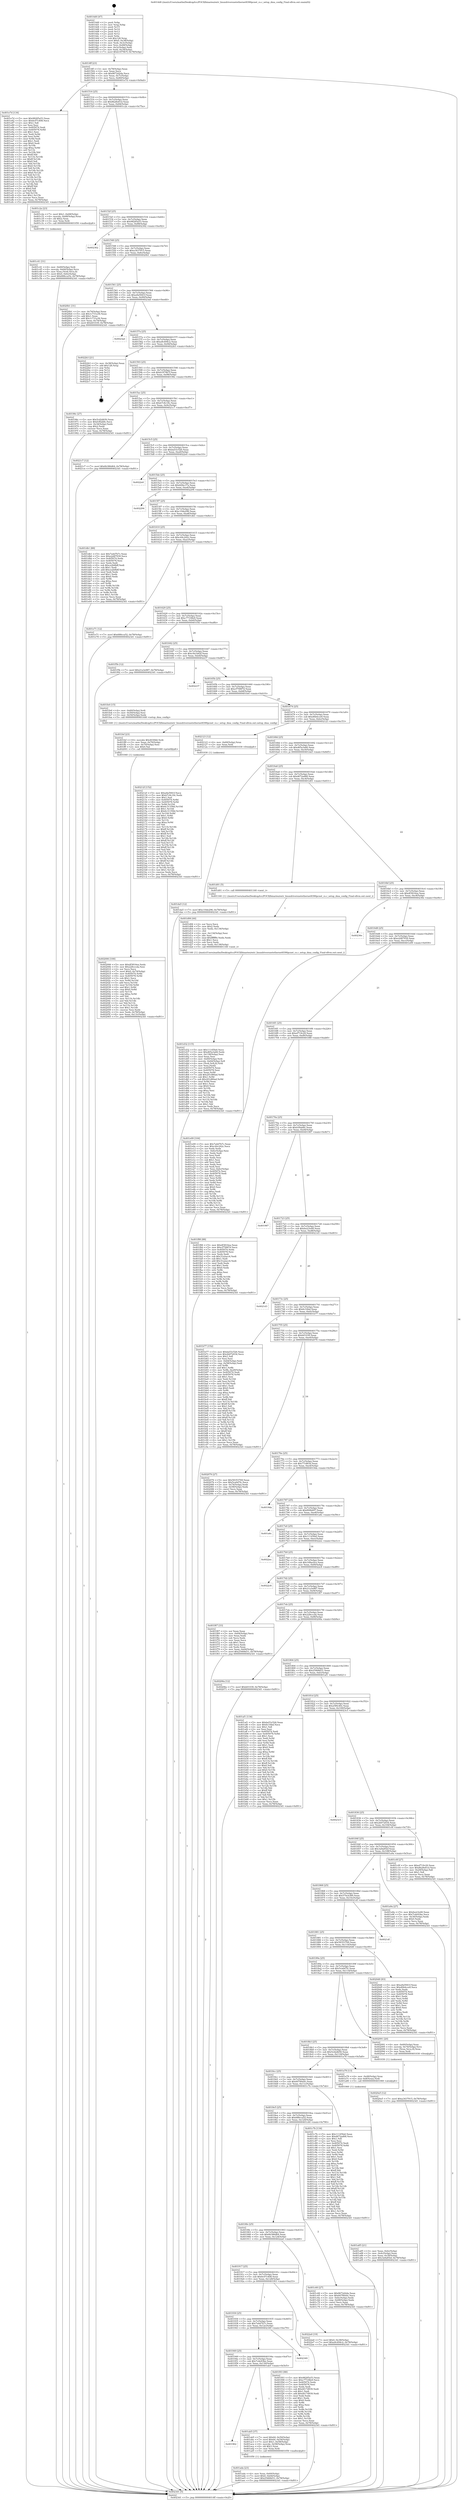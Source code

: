digraph "0x4014d0" {
  label = "0x4014d0 (/mnt/c/Users/mathe/Desktop/tcc/POCII/binaries/extr_linuxdriversnetethernet8390pcnet_cs.c_setup_dma_config_Final-ollvm.out::main(0))"
  labelloc = "t"
  node[shape=record]

  Entry [label="",width=0.3,height=0.3,shape=circle,fillcolor=black,style=filled]
  "0x4014ff" [label="{
     0x4014ff [23]\l
     | [instrs]\l
     &nbsp;&nbsp;0x4014ff \<+3\>: mov -0x78(%rbp),%eax\l
     &nbsp;&nbsp;0x401502 \<+2\>: mov %eax,%ecx\l
     &nbsp;&nbsp;0x401504 \<+6\>: sub $0x8672d2da,%ecx\l
     &nbsp;&nbsp;0x40150a \<+3\>: mov %eax,-0x7c(%rbp)\l
     &nbsp;&nbsp;0x40150d \<+3\>: mov %ecx,-0x80(%rbp)\l
     &nbsp;&nbsp;0x401510 \<+6\>: je 0000000000401e7d \<main+0x9ad\>\l
  }"]
  "0x401e7d" [label="{
     0x401e7d [134]\l
     | [instrs]\l
     &nbsp;&nbsp;0x401e7d \<+5\>: mov $0x98285a53,%eax\l
     &nbsp;&nbsp;0x401e82 \<+5\>: mov $0x6c07c408,%ecx\l
     &nbsp;&nbsp;0x401e87 \<+2\>: mov $0x1,%dl\l
     &nbsp;&nbsp;0x401e89 \<+2\>: xor %esi,%esi\l
     &nbsp;&nbsp;0x401e8b \<+7\>: mov 0x405074,%edi\l
     &nbsp;&nbsp;0x401e92 \<+8\>: mov 0x405078,%r8d\l
     &nbsp;&nbsp;0x401e9a \<+3\>: sub $0x1,%esi\l
     &nbsp;&nbsp;0x401e9d \<+3\>: mov %edi,%r9d\l
     &nbsp;&nbsp;0x401ea0 \<+3\>: add %esi,%r9d\l
     &nbsp;&nbsp;0x401ea3 \<+4\>: imul %r9d,%edi\l
     &nbsp;&nbsp;0x401ea7 \<+3\>: and $0x1,%edi\l
     &nbsp;&nbsp;0x401eaa \<+3\>: cmp $0x0,%edi\l
     &nbsp;&nbsp;0x401ead \<+4\>: sete %r10b\l
     &nbsp;&nbsp;0x401eb1 \<+4\>: cmp $0xa,%r8d\l
     &nbsp;&nbsp;0x401eb5 \<+4\>: setl %r11b\l
     &nbsp;&nbsp;0x401eb9 \<+3\>: mov %r10b,%bl\l
     &nbsp;&nbsp;0x401ebc \<+3\>: xor $0xff,%bl\l
     &nbsp;&nbsp;0x401ebf \<+3\>: mov %r11b,%r14b\l
     &nbsp;&nbsp;0x401ec2 \<+4\>: xor $0xff,%r14b\l
     &nbsp;&nbsp;0x401ec6 \<+3\>: xor $0x0,%dl\l
     &nbsp;&nbsp;0x401ec9 \<+3\>: mov %bl,%r15b\l
     &nbsp;&nbsp;0x401ecc \<+4\>: and $0x0,%r15b\l
     &nbsp;&nbsp;0x401ed0 \<+3\>: and %dl,%r10b\l
     &nbsp;&nbsp;0x401ed3 \<+3\>: mov %r14b,%r12b\l
     &nbsp;&nbsp;0x401ed6 \<+4\>: and $0x0,%r12b\l
     &nbsp;&nbsp;0x401eda \<+3\>: and %dl,%r11b\l
     &nbsp;&nbsp;0x401edd \<+3\>: or %r10b,%r15b\l
     &nbsp;&nbsp;0x401ee0 \<+3\>: or %r11b,%r12b\l
     &nbsp;&nbsp;0x401ee3 \<+3\>: xor %r12b,%r15b\l
     &nbsp;&nbsp;0x401ee6 \<+3\>: or %r14b,%bl\l
     &nbsp;&nbsp;0x401ee9 \<+3\>: xor $0xff,%bl\l
     &nbsp;&nbsp;0x401eec \<+3\>: or $0x0,%dl\l
     &nbsp;&nbsp;0x401eef \<+2\>: and %dl,%bl\l
     &nbsp;&nbsp;0x401ef1 \<+3\>: or %bl,%r15b\l
     &nbsp;&nbsp;0x401ef4 \<+4\>: test $0x1,%r15b\l
     &nbsp;&nbsp;0x401ef8 \<+3\>: cmovne %ecx,%eax\l
     &nbsp;&nbsp;0x401efb \<+3\>: mov %eax,-0x78(%rbp)\l
     &nbsp;&nbsp;0x401efe \<+5\>: jmp 00000000004023d1 \<main+0xf01\>\l
  }"]
  "0x401516" [label="{
     0x401516 [25]\l
     | [instrs]\l
     &nbsp;&nbsp;0x401516 \<+5\>: jmp 000000000040151b \<main+0x4b\>\l
     &nbsp;&nbsp;0x40151b \<+3\>: mov -0x7c(%rbp),%eax\l
     &nbsp;&nbsp;0x40151e \<+5\>: sub $0x8b28e61d,%eax\l
     &nbsp;&nbsp;0x401523 \<+6\>: mov %eax,-0x84(%rbp)\l
     &nbsp;&nbsp;0x401529 \<+6\>: je 0000000000401c2a \<main+0x75a\>\l
  }"]
  Exit [label="",width=0.3,height=0.3,shape=circle,fillcolor=black,style=filled,peripheries=2]
  "0x401c2a" [label="{
     0x401c2a [23]\l
     | [instrs]\l
     &nbsp;&nbsp;0x401c2a \<+7\>: movl $0x1,-0x68(%rbp)\l
     &nbsp;&nbsp;0x401c31 \<+4\>: movslq -0x68(%rbp),%rax\l
     &nbsp;&nbsp;0x401c35 \<+4\>: shl $0x2,%rax\l
     &nbsp;&nbsp;0x401c39 \<+3\>: mov %rax,%rdi\l
     &nbsp;&nbsp;0x401c3c \<+5\>: call 0000000000401050 \<malloc@plt\>\l
     | [calls]\l
     &nbsp;&nbsp;0x401050 \{1\} (unknown)\l
  }"]
  "0x40152f" [label="{
     0x40152f [25]\l
     | [instrs]\l
     &nbsp;&nbsp;0x40152f \<+5\>: jmp 0000000000401534 \<main+0x64\>\l
     &nbsp;&nbsp;0x401534 \<+3\>: mov -0x7c(%rbp),%eax\l
     &nbsp;&nbsp;0x401537 \<+5\>: sub $0x98285a53,%eax\l
     &nbsp;&nbsp;0x40153c \<+6\>: mov %eax,-0x88(%rbp)\l
     &nbsp;&nbsp;0x401542 \<+6\>: je 0000000000402362 \<main+0xe92\>\l
  }"]
  "0x40212f" [label="{
     0x40212f [152]\l
     | [instrs]\l
     &nbsp;&nbsp;0x40212f \<+5\>: mov $0xa9a5941f,%ecx\l
     &nbsp;&nbsp;0x402134 \<+5\>: mov $0xb7c8c18c,%edx\l
     &nbsp;&nbsp;0x402139 \<+3\>: mov $0x1,%sil\l
     &nbsp;&nbsp;0x40213c \<+8\>: mov 0x405074,%r8d\l
     &nbsp;&nbsp;0x402144 \<+8\>: mov 0x405078,%r9d\l
     &nbsp;&nbsp;0x40214c \<+3\>: mov %r8d,%r10d\l
     &nbsp;&nbsp;0x40214f \<+7\>: add $0x6c31358d,%r10d\l
     &nbsp;&nbsp;0x402156 \<+4\>: sub $0x1,%r10d\l
     &nbsp;&nbsp;0x40215a \<+7\>: sub $0x6c31358d,%r10d\l
     &nbsp;&nbsp;0x402161 \<+4\>: imul %r10d,%r8d\l
     &nbsp;&nbsp;0x402165 \<+4\>: and $0x1,%r8d\l
     &nbsp;&nbsp;0x402169 \<+4\>: cmp $0x0,%r8d\l
     &nbsp;&nbsp;0x40216d \<+4\>: sete %r11b\l
     &nbsp;&nbsp;0x402171 \<+4\>: cmp $0xa,%r9d\l
     &nbsp;&nbsp;0x402175 \<+3\>: setl %bl\l
     &nbsp;&nbsp;0x402178 \<+3\>: mov %r11b,%r14b\l
     &nbsp;&nbsp;0x40217b \<+4\>: xor $0xff,%r14b\l
     &nbsp;&nbsp;0x40217f \<+3\>: mov %bl,%r15b\l
     &nbsp;&nbsp;0x402182 \<+4\>: xor $0xff,%r15b\l
     &nbsp;&nbsp;0x402186 \<+4\>: xor $0x1,%sil\l
     &nbsp;&nbsp;0x40218a \<+3\>: mov %r14b,%r12b\l
     &nbsp;&nbsp;0x40218d \<+4\>: and $0xff,%r12b\l
     &nbsp;&nbsp;0x402191 \<+3\>: and %sil,%r11b\l
     &nbsp;&nbsp;0x402194 \<+3\>: mov %r15b,%r13b\l
     &nbsp;&nbsp;0x402197 \<+4\>: and $0xff,%r13b\l
     &nbsp;&nbsp;0x40219b \<+3\>: and %sil,%bl\l
     &nbsp;&nbsp;0x40219e \<+3\>: or %r11b,%r12b\l
     &nbsp;&nbsp;0x4021a1 \<+3\>: or %bl,%r13b\l
     &nbsp;&nbsp;0x4021a4 \<+3\>: xor %r13b,%r12b\l
     &nbsp;&nbsp;0x4021a7 \<+3\>: or %r15b,%r14b\l
     &nbsp;&nbsp;0x4021aa \<+4\>: xor $0xff,%r14b\l
     &nbsp;&nbsp;0x4021ae \<+4\>: or $0x1,%sil\l
     &nbsp;&nbsp;0x4021b2 \<+3\>: and %sil,%r14b\l
     &nbsp;&nbsp;0x4021b5 \<+3\>: or %r14b,%r12b\l
     &nbsp;&nbsp;0x4021b8 \<+4\>: test $0x1,%r12b\l
     &nbsp;&nbsp;0x4021bc \<+3\>: cmovne %edx,%ecx\l
     &nbsp;&nbsp;0x4021bf \<+3\>: mov %ecx,-0x78(%rbp)\l
     &nbsp;&nbsp;0x4021c2 \<+5\>: jmp 00000000004023d1 \<main+0xf01\>\l
  }"]
  "0x402362" [label="{
     0x402362\l
  }", style=dashed]
  "0x401548" [label="{
     0x401548 [25]\l
     | [instrs]\l
     &nbsp;&nbsp;0x401548 \<+5\>: jmp 000000000040154d \<main+0x7d\>\l
     &nbsp;&nbsp;0x40154d \<+3\>: mov -0x7c(%rbp),%eax\l
     &nbsp;&nbsp;0x401550 \<+5\>: sub $0xa3437915,%eax\l
     &nbsp;&nbsp;0x401555 \<+6\>: mov %eax,-0x8c(%rbp)\l
     &nbsp;&nbsp;0x40155b \<+6\>: je 00000000004020b1 \<main+0xbe1\>\l
  }"]
  "0x4020a5" [label="{
     0x4020a5 [12]\l
     | [instrs]\l
     &nbsp;&nbsp;0x4020a5 \<+7\>: movl $0xa3437915,-0x78(%rbp)\l
     &nbsp;&nbsp;0x4020ac \<+5\>: jmp 00000000004023d1 \<main+0xf01\>\l
  }"]
  "0x4020b1" [label="{
     0x4020b1 [31]\l
     | [instrs]\l
     &nbsp;&nbsp;0x4020b1 \<+3\>: mov -0x74(%rbp),%eax\l
     &nbsp;&nbsp;0x4020b4 \<+5\>: sub $0x1c731a36,%eax\l
     &nbsp;&nbsp;0x4020b9 \<+3\>: add $0x1,%eax\l
     &nbsp;&nbsp;0x4020bc \<+5\>: add $0x1c731a36,%eax\l
     &nbsp;&nbsp;0x4020c1 \<+3\>: mov %eax,-0x74(%rbp)\l
     &nbsp;&nbsp;0x4020c4 \<+7\>: movl $0xb01039,-0x78(%rbp)\l
     &nbsp;&nbsp;0x4020cb \<+5\>: jmp 00000000004023d1 \<main+0xf01\>\l
  }"]
  "0x401561" [label="{
     0x401561 [25]\l
     | [instrs]\l
     &nbsp;&nbsp;0x401561 \<+5\>: jmp 0000000000401566 \<main+0x96\>\l
     &nbsp;&nbsp;0x401566 \<+3\>: mov -0x7c(%rbp),%eax\l
     &nbsp;&nbsp;0x401569 \<+5\>: sub $0xa9a5941f,%eax\l
     &nbsp;&nbsp;0x40156e \<+6\>: mov %eax,-0x90(%rbp)\l
     &nbsp;&nbsp;0x401574 \<+6\>: je 00000000004023ad \<main+0xedd\>\l
  }"]
  "0x402006" [label="{
     0x402006 [100]\l
     | [instrs]\l
     &nbsp;&nbsp;0x402006 \<+5\>: mov $0xdf3816ea,%edx\l
     &nbsp;&nbsp;0x40200b \<+5\>: mov $0x228cccda,%esi\l
     &nbsp;&nbsp;0x402010 \<+2\>: xor %ecx,%ecx\l
     &nbsp;&nbsp;0x402012 \<+7\>: movl $0x0,-0x74(%rbp)\l
     &nbsp;&nbsp;0x402019 \<+8\>: mov 0x405074,%r8d\l
     &nbsp;&nbsp;0x402021 \<+8\>: mov 0x405078,%r9d\l
     &nbsp;&nbsp;0x402029 \<+3\>: sub $0x1,%ecx\l
     &nbsp;&nbsp;0x40202c \<+3\>: mov %r8d,%r10d\l
     &nbsp;&nbsp;0x40202f \<+3\>: add %ecx,%r10d\l
     &nbsp;&nbsp;0x402032 \<+4\>: imul %r10d,%r8d\l
     &nbsp;&nbsp;0x402036 \<+4\>: and $0x1,%r8d\l
     &nbsp;&nbsp;0x40203a \<+4\>: cmp $0x0,%r8d\l
     &nbsp;&nbsp;0x40203e \<+4\>: sete %r11b\l
     &nbsp;&nbsp;0x402042 \<+4\>: cmp $0xa,%r9d\l
     &nbsp;&nbsp;0x402046 \<+3\>: setl %bl\l
     &nbsp;&nbsp;0x402049 \<+3\>: mov %r11b,%r14b\l
     &nbsp;&nbsp;0x40204c \<+3\>: and %bl,%r14b\l
     &nbsp;&nbsp;0x40204f \<+3\>: xor %bl,%r11b\l
     &nbsp;&nbsp;0x402052 \<+3\>: or %r11b,%r14b\l
     &nbsp;&nbsp;0x402055 \<+4\>: test $0x1,%r14b\l
     &nbsp;&nbsp;0x402059 \<+3\>: cmovne %esi,%edx\l
     &nbsp;&nbsp;0x40205c \<+3\>: mov %edx,-0x78(%rbp)\l
     &nbsp;&nbsp;0x40205f \<+6\>: mov %eax,-0x13c(%rbp)\l
     &nbsp;&nbsp;0x402065 \<+5\>: jmp 00000000004023d1 \<main+0xf01\>\l
  }"]
  "0x4023ad" [label="{
     0x4023ad\l
  }", style=dashed]
  "0x40157a" [label="{
     0x40157a [25]\l
     | [instrs]\l
     &nbsp;&nbsp;0x40157a \<+5\>: jmp 000000000040157f \<main+0xaf\>\l
     &nbsp;&nbsp;0x40157f \<+3\>: mov -0x7c(%rbp),%eax\l
     &nbsp;&nbsp;0x401582 \<+5\>: sub $0xa9c494c2,%eax\l
     &nbsp;&nbsp;0x401587 \<+6\>: mov %eax,-0x94(%rbp)\l
     &nbsp;&nbsp;0x40158d \<+6\>: je 00000000004022b3 \<main+0xde3\>\l
  }"]
  "0x401fef" [label="{
     0x401fef [23]\l
     | [instrs]\l
     &nbsp;&nbsp;0x401fef \<+10\>: movabs $0x4030b6,%rdi\l
     &nbsp;&nbsp;0x401ff9 \<+3\>: mov %eax,-0x70(%rbp)\l
     &nbsp;&nbsp;0x401ffc \<+3\>: mov -0x70(%rbp),%esi\l
     &nbsp;&nbsp;0x401fff \<+2\>: mov $0x0,%al\l
     &nbsp;&nbsp;0x402001 \<+5\>: call 0000000000401040 \<printf@plt\>\l
     | [calls]\l
     &nbsp;&nbsp;0x401040 \{1\} (unknown)\l
  }"]
  "0x4022b3" [label="{
     0x4022b3 [21]\l
     | [instrs]\l
     &nbsp;&nbsp;0x4022b3 \<+3\>: mov -0x38(%rbp),%eax\l
     &nbsp;&nbsp;0x4022b6 \<+7\>: add $0x128,%rsp\l
     &nbsp;&nbsp;0x4022bd \<+1\>: pop %rbx\l
     &nbsp;&nbsp;0x4022be \<+2\>: pop %r12\l
     &nbsp;&nbsp;0x4022c0 \<+2\>: pop %r13\l
     &nbsp;&nbsp;0x4022c2 \<+2\>: pop %r14\l
     &nbsp;&nbsp;0x4022c4 \<+2\>: pop %r15\l
     &nbsp;&nbsp;0x4022c6 \<+1\>: pop %rbp\l
     &nbsp;&nbsp;0x4022c7 \<+1\>: ret\l
  }"]
  "0x401593" [label="{
     0x401593 [25]\l
     | [instrs]\l
     &nbsp;&nbsp;0x401593 \<+5\>: jmp 0000000000401598 \<main+0xc8\>\l
     &nbsp;&nbsp;0x401598 \<+3\>: mov -0x7c(%rbp),%eax\l
     &nbsp;&nbsp;0x40159b \<+5\>: sub $0xb1879b7f,%eax\l
     &nbsp;&nbsp;0x4015a0 \<+6\>: mov %eax,-0x98(%rbp)\l
     &nbsp;&nbsp;0x4015a6 \<+6\>: je 000000000040196c \<main+0x49c\>\l
  }"]
  "0x401d32" [label="{
     0x401d32 [115]\l
     | [instrs]\l
     &nbsp;&nbsp;0x401d32 \<+5\>: mov $0x11145fa0,%ecx\l
     &nbsp;&nbsp;0x401d37 \<+5\>: mov $0xd65a3a66,%edx\l
     &nbsp;&nbsp;0x401d3c \<+6\>: mov -0x138(%rbp),%esi\l
     &nbsp;&nbsp;0x401d42 \<+3\>: imul %eax,%esi\l
     &nbsp;&nbsp;0x401d45 \<+4\>: mov -0x60(%rbp),%rdi\l
     &nbsp;&nbsp;0x401d49 \<+4\>: movslq -0x64(%rbp),%r8\l
     &nbsp;&nbsp;0x401d4d \<+4\>: mov (%rdi,%r8,8),%rdi\l
     &nbsp;&nbsp;0x401d51 \<+2\>: mov %esi,(%rdi)\l
     &nbsp;&nbsp;0x401d53 \<+7\>: mov 0x405074,%eax\l
     &nbsp;&nbsp;0x401d5a \<+7\>: mov 0x405078,%esi\l
     &nbsp;&nbsp;0x401d61 \<+3\>: mov %eax,%r9d\l
     &nbsp;&nbsp;0x401d64 \<+7\>: add $0x201d80ad,%r9d\l
     &nbsp;&nbsp;0x401d6b \<+4\>: sub $0x1,%r9d\l
     &nbsp;&nbsp;0x401d6f \<+7\>: sub $0x201d80ad,%r9d\l
     &nbsp;&nbsp;0x401d76 \<+4\>: imul %r9d,%eax\l
     &nbsp;&nbsp;0x401d7a \<+3\>: and $0x1,%eax\l
     &nbsp;&nbsp;0x401d7d \<+3\>: cmp $0x0,%eax\l
     &nbsp;&nbsp;0x401d80 \<+4\>: sete %r10b\l
     &nbsp;&nbsp;0x401d84 \<+3\>: cmp $0xa,%esi\l
     &nbsp;&nbsp;0x401d87 \<+4\>: setl %r11b\l
     &nbsp;&nbsp;0x401d8b \<+3\>: mov %r10b,%bl\l
     &nbsp;&nbsp;0x401d8e \<+3\>: and %r11b,%bl\l
     &nbsp;&nbsp;0x401d91 \<+3\>: xor %r11b,%r10b\l
     &nbsp;&nbsp;0x401d94 \<+3\>: or %r10b,%bl\l
     &nbsp;&nbsp;0x401d97 \<+3\>: test $0x1,%bl\l
     &nbsp;&nbsp;0x401d9a \<+3\>: cmovne %edx,%ecx\l
     &nbsp;&nbsp;0x401d9d \<+3\>: mov %ecx,-0x78(%rbp)\l
     &nbsp;&nbsp;0x401da0 \<+5\>: jmp 00000000004023d1 \<main+0xf01\>\l
  }"]
  "0x40196c" [label="{
     0x40196c [27]\l
     | [instrs]\l
     &nbsp;&nbsp;0x40196c \<+5\>: mov $0x5cd2db50,%eax\l
     &nbsp;&nbsp;0x401971 \<+5\>: mov $0xfcf0ab8c,%ecx\l
     &nbsp;&nbsp;0x401976 \<+3\>: mov -0x34(%rbp),%edx\l
     &nbsp;&nbsp;0x401979 \<+3\>: cmp $0x2,%edx\l
     &nbsp;&nbsp;0x40197c \<+3\>: cmovne %ecx,%eax\l
     &nbsp;&nbsp;0x40197f \<+3\>: mov %eax,-0x78(%rbp)\l
     &nbsp;&nbsp;0x401982 \<+5\>: jmp 00000000004023d1 \<main+0xf01\>\l
  }"]
  "0x4015ac" [label="{
     0x4015ac [25]\l
     | [instrs]\l
     &nbsp;&nbsp;0x4015ac \<+5\>: jmp 00000000004015b1 \<main+0xe1\>\l
     &nbsp;&nbsp;0x4015b1 \<+3\>: mov -0x7c(%rbp),%eax\l
     &nbsp;&nbsp;0x4015b4 \<+5\>: sub $0xb7c8c18c,%eax\l
     &nbsp;&nbsp;0x4015b9 \<+6\>: mov %eax,-0x9c(%rbp)\l
     &nbsp;&nbsp;0x4015bf \<+6\>: je 00000000004021c7 \<main+0xcf7\>\l
  }"]
  "0x4023d1" [label="{
     0x4023d1 [5]\l
     | [instrs]\l
     &nbsp;&nbsp;0x4023d1 \<+5\>: jmp 00000000004014ff \<main+0x2f\>\l
  }"]
  "0x4014d0" [label="{
     0x4014d0 [47]\l
     | [instrs]\l
     &nbsp;&nbsp;0x4014d0 \<+1\>: push %rbp\l
     &nbsp;&nbsp;0x4014d1 \<+3\>: mov %rsp,%rbp\l
     &nbsp;&nbsp;0x4014d4 \<+2\>: push %r15\l
     &nbsp;&nbsp;0x4014d6 \<+2\>: push %r14\l
     &nbsp;&nbsp;0x4014d8 \<+2\>: push %r13\l
     &nbsp;&nbsp;0x4014da \<+2\>: push %r12\l
     &nbsp;&nbsp;0x4014dc \<+1\>: push %rbx\l
     &nbsp;&nbsp;0x4014dd \<+7\>: sub $0x128,%rsp\l
     &nbsp;&nbsp;0x4014e4 \<+7\>: movl $0x0,-0x38(%rbp)\l
     &nbsp;&nbsp;0x4014eb \<+3\>: mov %edi,-0x3c(%rbp)\l
     &nbsp;&nbsp;0x4014ee \<+4\>: mov %rsi,-0x48(%rbp)\l
     &nbsp;&nbsp;0x4014f2 \<+3\>: mov -0x3c(%rbp),%edi\l
     &nbsp;&nbsp;0x4014f5 \<+3\>: mov %edi,-0x34(%rbp)\l
     &nbsp;&nbsp;0x4014f8 \<+7\>: movl $0xb1879b7f,-0x78(%rbp)\l
  }"]
  "0x401d06" [label="{
     0x401d06 [44]\l
     | [instrs]\l
     &nbsp;&nbsp;0x401d06 \<+2\>: xor %ecx,%ecx\l
     &nbsp;&nbsp;0x401d08 \<+5\>: mov $0x2,%edx\l
     &nbsp;&nbsp;0x401d0d \<+6\>: mov %edx,-0x134(%rbp)\l
     &nbsp;&nbsp;0x401d13 \<+1\>: cltd\l
     &nbsp;&nbsp;0x401d14 \<+6\>: mov -0x134(%rbp),%esi\l
     &nbsp;&nbsp;0x401d1a \<+2\>: idiv %esi\l
     &nbsp;&nbsp;0x401d1c \<+6\>: imul $0xfffffffe,%edx,%edx\l
     &nbsp;&nbsp;0x401d22 \<+3\>: sub $0x1,%ecx\l
     &nbsp;&nbsp;0x401d25 \<+2\>: sub %ecx,%edx\l
     &nbsp;&nbsp;0x401d27 \<+6\>: mov %edx,-0x138(%rbp)\l
     &nbsp;&nbsp;0x401d2d \<+5\>: call 0000000000401160 \<next_i\>\l
     | [calls]\l
     &nbsp;&nbsp;0x401160 \{1\} (/mnt/c/Users/mathe/Desktop/tcc/POCII/binaries/extr_linuxdriversnetethernet8390pcnet_cs.c_setup_dma_config_Final-ollvm.out::next_i)\l
  }"]
  "0x4021c7" [label="{
     0x4021c7 [12]\l
     | [instrs]\l
     &nbsp;&nbsp;0x4021c7 \<+7\>: movl $0x6b386d64,-0x78(%rbp)\l
     &nbsp;&nbsp;0x4021ce \<+5\>: jmp 00000000004023d1 \<main+0xf01\>\l
  }"]
  "0x4015c5" [label="{
     0x4015c5 [25]\l
     | [instrs]\l
     &nbsp;&nbsp;0x4015c5 \<+5\>: jmp 00000000004015ca \<main+0xfa\>\l
     &nbsp;&nbsp;0x4015ca \<+3\>: mov -0x7c(%rbp),%eax\l
     &nbsp;&nbsp;0x4015cd \<+5\>: sub $0xba53c526,%eax\l
     &nbsp;&nbsp;0x4015d2 \<+6\>: mov %eax,-0xa0(%rbp)\l
     &nbsp;&nbsp;0x4015d8 \<+6\>: je 00000000004022e0 \<main+0xe10\>\l
  }"]
  "0x401c41" [label="{
     0x401c41 [31]\l
     | [instrs]\l
     &nbsp;&nbsp;0x401c41 \<+4\>: mov -0x60(%rbp),%rdi\l
     &nbsp;&nbsp;0x401c45 \<+4\>: movslq -0x64(%rbp),%rcx\l
     &nbsp;&nbsp;0x401c49 \<+4\>: mov %rax,(%rdi,%rcx,8)\l
     &nbsp;&nbsp;0x401c4d \<+7\>: movl $0x0,-0x6c(%rbp)\l
     &nbsp;&nbsp;0x401c54 \<+7\>: movl $0x688cca52,-0x78(%rbp)\l
     &nbsp;&nbsp;0x401c5b \<+5\>: jmp 00000000004023d1 \<main+0xf01\>\l
  }"]
  "0x4022e0" [label="{
     0x4022e0\l
  }", style=dashed]
  "0x4015de" [label="{
     0x4015de [25]\l
     | [instrs]\l
     &nbsp;&nbsp;0x4015de \<+5\>: jmp 00000000004015e3 \<main+0x113\>\l
     &nbsp;&nbsp;0x4015e3 \<+3\>: mov -0x7c(%rbp),%eax\l
     &nbsp;&nbsp;0x4015e6 \<+5\>: sub $0xbf2bc37a,%eax\l
     &nbsp;&nbsp;0x4015eb \<+6\>: mov %eax,-0xa4(%rbp)\l
     &nbsp;&nbsp;0x4015f1 \<+6\>: je 0000000000402294 \<main+0xdc4\>\l
  }"]
  "0x401ada" [label="{
     0x401ada [23]\l
     | [instrs]\l
     &nbsp;&nbsp;0x401ada \<+4\>: mov %rax,-0x60(%rbp)\l
     &nbsp;&nbsp;0x401ade \<+7\>: movl $0x0,-0x64(%rbp)\l
     &nbsp;&nbsp;0x401ae5 \<+7\>: movl $0x25468d31,-0x78(%rbp)\l
     &nbsp;&nbsp;0x401aec \<+5\>: jmp 00000000004023d1 \<main+0xf01\>\l
  }"]
  "0x402294" [label="{
     0x402294\l
  }", style=dashed]
  "0x4015f7" [label="{
     0x4015f7 [25]\l
     | [instrs]\l
     &nbsp;&nbsp;0x4015f7 \<+5\>: jmp 00000000004015fc \<main+0x12c\>\l
     &nbsp;&nbsp;0x4015fc \<+3\>: mov -0x7c(%rbp),%eax\l
     &nbsp;&nbsp;0x4015ff \<+5\>: sub $0xc10de296,%eax\l
     &nbsp;&nbsp;0x401604 \<+6\>: mov %eax,-0xa8(%rbp)\l
     &nbsp;&nbsp;0x40160a \<+6\>: je 0000000000401db1 \<main+0x8e1\>\l
  }"]
  "0x401962" [label="{
     0x401962\l
  }", style=dashed]
  "0x401db1" [label="{
     0x401db1 [88]\l
     | [instrs]\l
     &nbsp;&nbsp;0x401db1 \<+5\>: mov $0x7a4d7b7c,%eax\l
     &nbsp;&nbsp;0x401db6 \<+5\>: mov $0xe2d87939,%ecx\l
     &nbsp;&nbsp;0x401dbb \<+7\>: mov 0x405074,%edx\l
     &nbsp;&nbsp;0x401dc2 \<+7\>: mov 0x405078,%esi\l
     &nbsp;&nbsp;0x401dc9 \<+2\>: mov %edx,%edi\l
     &nbsp;&nbsp;0x401dcb \<+6\>: sub $0xce2b8bff,%edi\l
     &nbsp;&nbsp;0x401dd1 \<+3\>: sub $0x1,%edi\l
     &nbsp;&nbsp;0x401dd4 \<+6\>: add $0xce2b8bff,%edi\l
     &nbsp;&nbsp;0x401dda \<+3\>: imul %edi,%edx\l
     &nbsp;&nbsp;0x401ddd \<+3\>: and $0x1,%edx\l
     &nbsp;&nbsp;0x401de0 \<+3\>: cmp $0x0,%edx\l
     &nbsp;&nbsp;0x401de3 \<+4\>: sete %r8b\l
     &nbsp;&nbsp;0x401de7 \<+3\>: cmp $0xa,%esi\l
     &nbsp;&nbsp;0x401dea \<+4\>: setl %r9b\l
     &nbsp;&nbsp;0x401dee \<+3\>: mov %r8b,%r10b\l
     &nbsp;&nbsp;0x401df1 \<+3\>: and %r9b,%r10b\l
     &nbsp;&nbsp;0x401df4 \<+3\>: xor %r9b,%r8b\l
     &nbsp;&nbsp;0x401df7 \<+3\>: or %r8b,%r10b\l
     &nbsp;&nbsp;0x401dfa \<+4\>: test $0x1,%r10b\l
     &nbsp;&nbsp;0x401dfe \<+3\>: cmovne %ecx,%eax\l
     &nbsp;&nbsp;0x401e01 \<+3\>: mov %eax,-0x78(%rbp)\l
     &nbsp;&nbsp;0x401e04 \<+5\>: jmp 00000000004023d1 \<main+0xf01\>\l
  }"]
  "0x401610" [label="{
     0x401610 [25]\l
     | [instrs]\l
     &nbsp;&nbsp;0x401610 \<+5\>: jmp 0000000000401615 \<main+0x145\>\l
     &nbsp;&nbsp;0x401615 \<+3\>: mov -0x7c(%rbp),%eax\l
     &nbsp;&nbsp;0x401618 \<+5\>: sub $0xc44c242c,%eax\l
     &nbsp;&nbsp;0x40161d \<+6\>: mov %eax,-0xac(%rbp)\l
     &nbsp;&nbsp;0x401623 \<+6\>: je 0000000000401e71 \<main+0x9a1\>\l
  }"]
  "0x401ab5" [label="{
     0x401ab5 [37]\l
     | [instrs]\l
     &nbsp;&nbsp;0x401ab5 \<+7\>: movl $0x64,-0x50(%rbp)\l
     &nbsp;&nbsp;0x401abc \<+7\>: movl $0x64,-0x54(%rbp)\l
     &nbsp;&nbsp;0x401ac3 \<+7\>: movl $0x1,-0x58(%rbp)\l
     &nbsp;&nbsp;0x401aca \<+4\>: movslq -0x58(%rbp),%rax\l
     &nbsp;&nbsp;0x401ace \<+4\>: shl $0x3,%rax\l
     &nbsp;&nbsp;0x401ad2 \<+3\>: mov %rax,%rdi\l
     &nbsp;&nbsp;0x401ad5 \<+5\>: call 0000000000401050 \<malloc@plt\>\l
     | [calls]\l
     &nbsp;&nbsp;0x401050 \{1\} (unknown)\l
  }"]
  "0x401e71" [label="{
     0x401e71 [12]\l
     | [instrs]\l
     &nbsp;&nbsp;0x401e71 \<+7\>: movl $0x688cca52,-0x78(%rbp)\l
     &nbsp;&nbsp;0x401e78 \<+5\>: jmp 00000000004023d1 \<main+0xf01\>\l
  }"]
  "0x401629" [label="{
     0x401629 [25]\l
     | [instrs]\l
     &nbsp;&nbsp;0x401629 \<+5\>: jmp 000000000040162e \<main+0x15e\>\l
     &nbsp;&nbsp;0x40162e \<+3\>: mov -0x7c(%rbp),%eax\l
     &nbsp;&nbsp;0x401631 \<+5\>: sub $0xc77108e9,%eax\l
     &nbsp;&nbsp;0x401636 \<+6\>: mov %eax,-0xb0(%rbp)\l
     &nbsp;&nbsp;0x40163c \<+6\>: je 0000000000401f5b \<main+0xa8b\>\l
  }"]
  "0x401949" [label="{
     0x401949 [25]\l
     | [instrs]\l
     &nbsp;&nbsp;0x401949 \<+5\>: jmp 000000000040194e \<main+0x47e\>\l
     &nbsp;&nbsp;0x40194e \<+3\>: mov -0x7c(%rbp),%eax\l
     &nbsp;&nbsp;0x401951 \<+5\>: sub $0x7cde93be,%eax\l
     &nbsp;&nbsp;0x401956 \<+6\>: mov %eax,-0x130(%rbp)\l
     &nbsp;&nbsp;0x40195c \<+6\>: je 0000000000401ab5 \<main+0x5e5\>\l
  }"]
  "0x401f5b" [label="{
     0x401f5b [12]\l
     | [instrs]\l
     &nbsp;&nbsp;0x401f5b \<+7\>: movl $0x21a3e987,-0x78(%rbp)\l
     &nbsp;&nbsp;0x401f62 \<+5\>: jmp 00000000004023d1 \<main+0xf01\>\l
  }"]
  "0x401642" [label="{
     0x401642 [25]\l
     | [instrs]\l
     &nbsp;&nbsp;0x401642 \<+5\>: jmp 0000000000401647 \<main+0x177\>\l
     &nbsp;&nbsp;0x401647 \<+3\>: mov -0x7c(%rbp),%eax\l
     &nbsp;&nbsp;0x40164a \<+5\>: sub $0xc9a1b62f,%eax\l
     &nbsp;&nbsp;0x40164f \<+6\>: mov %eax,-0xb4(%rbp)\l
     &nbsp;&nbsp;0x401655 \<+6\>: je 0000000000402237 \<main+0xd67\>\l
  }"]
  "0x402349" [label="{
     0x402349\l
  }", style=dashed]
  "0x402237" [label="{
     0x402237\l
  }", style=dashed]
  "0x40165b" [label="{
     0x40165b [25]\l
     | [instrs]\l
     &nbsp;&nbsp;0x40165b \<+5\>: jmp 0000000000401660 \<main+0x190\>\l
     &nbsp;&nbsp;0x401660 \<+3\>: mov -0x7c(%rbp),%eax\l
     &nbsp;&nbsp;0x401663 \<+5\>: sub $0xcf75887d,%eax\l
     &nbsp;&nbsp;0x401668 \<+6\>: mov %eax,-0xb8(%rbp)\l
     &nbsp;&nbsp;0x40166e \<+6\>: je 0000000000401fe0 \<main+0xb10\>\l
  }"]
  "0x401930" [label="{
     0x401930 [25]\l
     | [instrs]\l
     &nbsp;&nbsp;0x401930 \<+5\>: jmp 0000000000401935 \<main+0x465\>\l
     &nbsp;&nbsp;0x401935 \<+3\>: mov -0x7c(%rbp),%eax\l
     &nbsp;&nbsp;0x401938 \<+5\>: sub $0x7a4d7b7c,%eax\l
     &nbsp;&nbsp;0x40193d \<+6\>: mov %eax,-0x12c(%rbp)\l
     &nbsp;&nbsp;0x401943 \<+6\>: je 0000000000402349 \<main+0xe79\>\l
  }"]
  "0x401fe0" [label="{
     0x401fe0 [15]\l
     | [instrs]\l
     &nbsp;&nbsp;0x401fe0 \<+4\>: mov -0x60(%rbp),%rdi\l
     &nbsp;&nbsp;0x401fe4 \<+3\>: mov -0x50(%rbp),%esi\l
     &nbsp;&nbsp;0x401fe7 \<+3\>: mov -0x54(%rbp),%edx\l
     &nbsp;&nbsp;0x401fea \<+5\>: call 0000000000401440 \<setup_dma_config\>\l
     | [calls]\l
     &nbsp;&nbsp;0x401440 \{1\} (/mnt/c/Users/mathe/Desktop/tcc/POCII/binaries/extr_linuxdriversnetethernet8390pcnet_cs.c_setup_dma_config_Final-ollvm.out::setup_dma_config)\l
  }"]
  "0x401674" [label="{
     0x401674 [25]\l
     | [instrs]\l
     &nbsp;&nbsp;0x401674 \<+5\>: jmp 0000000000401679 \<main+0x1a9\>\l
     &nbsp;&nbsp;0x401679 \<+3\>: mov -0x7c(%rbp),%eax\l
     &nbsp;&nbsp;0x40167c \<+5\>: sub $0xd0b4cce9,%eax\l
     &nbsp;&nbsp;0x401681 \<+6\>: mov %eax,-0xbc(%rbp)\l
     &nbsp;&nbsp;0x401687 \<+6\>: je 0000000000402123 \<main+0xc53\>\l
  }"]
  "0x401f03" [label="{
     0x401f03 [88]\l
     | [instrs]\l
     &nbsp;&nbsp;0x401f03 \<+5\>: mov $0x98285a53,%eax\l
     &nbsp;&nbsp;0x401f08 \<+5\>: mov $0xc77108e9,%ecx\l
     &nbsp;&nbsp;0x401f0d \<+7\>: mov 0x405074,%edx\l
     &nbsp;&nbsp;0x401f14 \<+7\>: mov 0x405078,%esi\l
     &nbsp;&nbsp;0x401f1b \<+2\>: mov %edx,%edi\l
     &nbsp;&nbsp;0x401f1d \<+6\>: sub $0xd417d939,%edi\l
     &nbsp;&nbsp;0x401f23 \<+3\>: sub $0x1,%edi\l
     &nbsp;&nbsp;0x401f26 \<+6\>: add $0xd417d939,%edi\l
     &nbsp;&nbsp;0x401f2c \<+3\>: imul %edi,%edx\l
     &nbsp;&nbsp;0x401f2f \<+3\>: and $0x1,%edx\l
     &nbsp;&nbsp;0x401f32 \<+3\>: cmp $0x0,%edx\l
     &nbsp;&nbsp;0x401f35 \<+4\>: sete %r8b\l
     &nbsp;&nbsp;0x401f39 \<+3\>: cmp $0xa,%esi\l
     &nbsp;&nbsp;0x401f3c \<+4\>: setl %r9b\l
     &nbsp;&nbsp;0x401f40 \<+3\>: mov %r8b,%r10b\l
     &nbsp;&nbsp;0x401f43 \<+3\>: and %r9b,%r10b\l
     &nbsp;&nbsp;0x401f46 \<+3\>: xor %r9b,%r8b\l
     &nbsp;&nbsp;0x401f49 \<+3\>: or %r8b,%r10b\l
     &nbsp;&nbsp;0x401f4c \<+4\>: test $0x1,%r10b\l
     &nbsp;&nbsp;0x401f50 \<+3\>: cmovne %ecx,%eax\l
     &nbsp;&nbsp;0x401f53 \<+3\>: mov %eax,-0x78(%rbp)\l
     &nbsp;&nbsp;0x401f56 \<+5\>: jmp 00000000004023d1 \<main+0xf01\>\l
  }"]
  "0x402123" [label="{
     0x402123 [12]\l
     | [instrs]\l
     &nbsp;&nbsp;0x402123 \<+4\>: mov -0x60(%rbp),%rax\l
     &nbsp;&nbsp;0x402127 \<+3\>: mov %rax,%rdi\l
     &nbsp;&nbsp;0x40212a \<+5\>: call 0000000000401030 \<free@plt\>\l
     | [calls]\l
     &nbsp;&nbsp;0x401030 \{1\} (unknown)\l
  }"]
  "0x40168d" [label="{
     0x40168d [25]\l
     | [instrs]\l
     &nbsp;&nbsp;0x40168d \<+5\>: jmp 0000000000401692 \<main+0x1c2\>\l
     &nbsp;&nbsp;0x401692 \<+3\>: mov -0x7c(%rbp),%eax\l
     &nbsp;&nbsp;0x401695 \<+5\>: sub $0xd65a3a66,%eax\l
     &nbsp;&nbsp;0x40169a \<+6\>: mov %eax,-0xc0(%rbp)\l
     &nbsp;&nbsp;0x4016a0 \<+6\>: je 0000000000401da5 \<main+0x8d5\>\l
  }"]
  "0x401917" [label="{
     0x401917 [25]\l
     | [instrs]\l
     &nbsp;&nbsp;0x401917 \<+5\>: jmp 000000000040191c \<main+0x44c\>\l
     &nbsp;&nbsp;0x40191c \<+3\>: mov -0x7c(%rbp),%eax\l
     &nbsp;&nbsp;0x40191f \<+5\>: sub $0x6c07c408,%eax\l
     &nbsp;&nbsp;0x401924 \<+6\>: mov %eax,-0x128(%rbp)\l
     &nbsp;&nbsp;0x40192a \<+6\>: je 0000000000401f03 \<main+0xa33\>\l
  }"]
  "0x401da5" [label="{
     0x401da5 [12]\l
     | [instrs]\l
     &nbsp;&nbsp;0x401da5 \<+7\>: movl $0xc10de296,-0x78(%rbp)\l
     &nbsp;&nbsp;0x401dac \<+5\>: jmp 00000000004023d1 \<main+0xf01\>\l
  }"]
  "0x4016a6" [label="{
     0x4016a6 [25]\l
     | [instrs]\l
     &nbsp;&nbsp;0x4016a6 \<+5\>: jmp 00000000004016ab \<main+0x1db\>\l
     &nbsp;&nbsp;0x4016ab \<+3\>: mov -0x7c(%rbp),%eax\l
     &nbsp;&nbsp;0x4016ae \<+5\>: sub $0xd672ad68,%eax\l
     &nbsp;&nbsp;0x4016b3 \<+6\>: mov %eax,-0xc4(%rbp)\l
     &nbsp;&nbsp;0x4016b9 \<+6\>: je 0000000000401d01 \<main+0x831\>\l
  }"]
  "0x4022a0" [label="{
     0x4022a0 [19]\l
     | [instrs]\l
     &nbsp;&nbsp;0x4022a0 \<+7\>: movl $0x0,-0x38(%rbp)\l
     &nbsp;&nbsp;0x4022a7 \<+7\>: movl $0xa9c494c2,-0x78(%rbp)\l
     &nbsp;&nbsp;0x4022ae \<+5\>: jmp 00000000004023d1 \<main+0xf01\>\l
  }"]
  "0x401d01" [label="{
     0x401d01 [5]\l
     | [instrs]\l
     &nbsp;&nbsp;0x401d01 \<+5\>: call 0000000000401160 \<next_i\>\l
     | [calls]\l
     &nbsp;&nbsp;0x401160 \{1\} (/mnt/c/Users/mathe/Desktop/tcc/POCII/binaries/extr_linuxdriversnetethernet8390pcnet_cs.c_setup_dma_config_Final-ollvm.out::next_i)\l
  }"]
  "0x4016bf" [label="{
     0x4016bf [25]\l
     | [instrs]\l
     &nbsp;&nbsp;0x4016bf \<+5\>: jmp 00000000004016c4 \<main+0x1f4\>\l
     &nbsp;&nbsp;0x4016c4 \<+3\>: mov -0x7c(%rbp),%eax\l
     &nbsp;&nbsp;0x4016c7 \<+5\>: sub $0xdf3816ea,%eax\l
     &nbsp;&nbsp;0x4016cc \<+6\>: mov %eax,-0xc8(%rbp)\l
     &nbsp;&nbsp;0x4016d2 \<+6\>: je 000000000040236e \<main+0xe9e\>\l
  }"]
  "0x4018fe" [label="{
     0x4018fe [25]\l
     | [instrs]\l
     &nbsp;&nbsp;0x4018fe \<+5\>: jmp 0000000000401903 \<main+0x433\>\l
     &nbsp;&nbsp;0x401903 \<+3\>: mov -0x7c(%rbp),%eax\l
     &nbsp;&nbsp;0x401906 \<+5\>: sub $0x6b386d64,%eax\l
     &nbsp;&nbsp;0x40190b \<+6\>: mov %eax,-0x124(%rbp)\l
     &nbsp;&nbsp;0x401911 \<+6\>: je 00000000004022a0 \<main+0xdd0\>\l
  }"]
  "0x40236e" [label="{
     0x40236e\l
  }", style=dashed]
  "0x4016d8" [label="{
     0x4016d8 [25]\l
     | [instrs]\l
     &nbsp;&nbsp;0x4016d8 \<+5\>: jmp 00000000004016dd \<main+0x20d\>\l
     &nbsp;&nbsp;0x4016dd \<+3\>: mov -0x7c(%rbp),%eax\l
     &nbsp;&nbsp;0x4016e0 \<+5\>: sub $0xe2d87939,%eax\l
     &nbsp;&nbsp;0x4016e5 \<+6\>: mov %eax,-0xcc(%rbp)\l
     &nbsp;&nbsp;0x4016eb \<+6\>: je 0000000000401e09 \<main+0x939\>\l
  }"]
  "0x401c60" [label="{
     0x401c60 [27]\l
     | [instrs]\l
     &nbsp;&nbsp;0x401c60 \<+5\>: mov $0x8672d2da,%eax\l
     &nbsp;&nbsp;0x401c65 \<+5\>: mov $0x60780e0c,%ecx\l
     &nbsp;&nbsp;0x401c6a \<+3\>: mov -0x6c(%rbp),%edx\l
     &nbsp;&nbsp;0x401c6d \<+3\>: cmp -0x68(%rbp),%edx\l
     &nbsp;&nbsp;0x401c70 \<+3\>: cmovl %ecx,%eax\l
     &nbsp;&nbsp;0x401c73 \<+3\>: mov %eax,-0x78(%rbp)\l
     &nbsp;&nbsp;0x401c76 \<+5\>: jmp 00000000004023d1 \<main+0xf01\>\l
  }"]
  "0x401e09" [label="{
     0x401e09 [104]\l
     | [instrs]\l
     &nbsp;&nbsp;0x401e09 \<+5\>: mov $0x7a4d7b7c,%eax\l
     &nbsp;&nbsp;0x401e0e \<+5\>: mov $0xc44c242c,%ecx\l
     &nbsp;&nbsp;0x401e13 \<+2\>: xor %edx,%edx\l
     &nbsp;&nbsp;0x401e15 \<+3\>: mov -0x6c(%rbp),%esi\l
     &nbsp;&nbsp;0x401e18 \<+2\>: mov %edx,%edi\l
     &nbsp;&nbsp;0x401e1a \<+2\>: sub %esi,%edi\l
     &nbsp;&nbsp;0x401e1c \<+2\>: mov %edx,%esi\l
     &nbsp;&nbsp;0x401e1e \<+3\>: sub $0x1,%esi\l
     &nbsp;&nbsp;0x401e21 \<+2\>: add %esi,%edi\l
     &nbsp;&nbsp;0x401e23 \<+2\>: mov %edx,%esi\l
     &nbsp;&nbsp;0x401e25 \<+2\>: sub %edi,%esi\l
     &nbsp;&nbsp;0x401e27 \<+3\>: mov %esi,-0x6c(%rbp)\l
     &nbsp;&nbsp;0x401e2a \<+7\>: mov 0x405074,%esi\l
     &nbsp;&nbsp;0x401e31 \<+7\>: mov 0x405078,%edi\l
     &nbsp;&nbsp;0x401e38 \<+3\>: sub $0x1,%edx\l
     &nbsp;&nbsp;0x401e3b \<+3\>: mov %esi,%r8d\l
     &nbsp;&nbsp;0x401e3e \<+3\>: add %edx,%r8d\l
     &nbsp;&nbsp;0x401e41 \<+4\>: imul %r8d,%esi\l
     &nbsp;&nbsp;0x401e45 \<+3\>: and $0x1,%esi\l
     &nbsp;&nbsp;0x401e48 \<+3\>: cmp $0x0,%esi\l
     &nbsp;&nbsp;0x401e4b \<+4\>: sete %r9b\l
     &nbsp;&nbsp;0x401e4f \<+3\>: cmp $0xa,%edi\l
     &nbsp;&nbsp;0x401e52 \<+4\>: setl %r10b\l
     &nbsp;&nbsp;0x401e56 \<+3\>: mov %r9b,%r11b\l
     &nbsp;&nbsp;0x401e59 \<+3\>: and %r10b,%r11b\l
     &nbsp;&nbsp;0x401e5c \<+3\>: xor %r10b,%r9b\l
     &nbsp;&nbsp;0x401e5f \<+3\>: or %r9b,%r11b\l
     &nbsp;&nbsp;0x401e62 \<+4\>: test $0x1,%r11b\l
     &nbsp;&nbsp;0x401e66 \<+3\>: cmovne %ecx,%eax\l
     &nbsp;&nbsp;0x401e69 \<+3\>: mov %eax,-0x78(%rbp)\l
     &nbsp;&nbsp;0x401e6c \<+5\>: jmp 00000000004023d1 \<main+0xf01\>\l
  }"]
  "0x4016f1" [label="{
     0x4016f1 [25]\l
     | [instrs]\l
     &nbsp;&nbsp;0x4016f1 \<+5\>: jmp 00000000004016f6 \<main+0x226\>\l
     &nbsp;&nbsp;0x4016f6 \<+3\>: mov -0x7c(%rbp),%eax\l
     &nbsp;&nbsp;0x4016f9 \<+5\>: sub $0xef719c29,%eax\l
     &nbsp;&nbsp;0x4016fe \<+6\>: mov %eax,-0xd0(%rbp)\l
     &nbsp;&nbsp;0x401704 \<+6\>: je 0000000000401f88 \<main+0xab8\>\l
  }"]
  "0x4018e5" [label="{
     0x4018e5 [25]\l
     | [instrs]\l
     &nbsp;&nbsp;0x4018e5 \<+5\>: jmp 00000000004018ea \<main+0x41a\>\l
     &nbsp;&nbsp;0x4018ea \<+3\>: mov -0x7c(%rbp),%eax\l
     &nbsp;&nbsp;0x4018ed \<+5\>: sub $0x688cca52,%eax\l
     &nbsp;&nbsp;0x4018f2 \<+6\>: mov %eax,-0x120(%rbp)\l
     &nbsp;&nbsp;0x4018f8 \<+6\>: je 0000000000401c60 \<main+0x790\>\l
  }"]
  "0x401f88" [label="{
     0x401f88 [88]\l
     | [instrs]\l
     &nbsp;&nbsp;0x401f88 \<+5\>: mov $0xdf3816ea,%eax\l
     &nbsp;&nbsp;0x401f8d \<+5\>: mov $0xcf75887d,%ecx\l
     &nbsp;&nbsp;0x401f92 \<+7\>: mov 0x405074,%edx\l
     &nbsp;&nbsp;0x401f99 \<+7\>: mov 0x405078,%esi\l
     &nbsp;&nbsp;0x401fa0 \<+2\>: mov %edx,%edi\l
     &nbsp;&nbsp;0x401fa2 \<+6\>: sub $0x31a2acc4,%edi\l
     &nbsp;&nbsp;0x401fa8 \<+3\>: sub $0x1,%edi\l
     &nbsp;&nbsp;0x401fab \<+6\>: add $0x31a2acc4,%edi\l
     &nbsp;&nbsp;0x401fb1 \<+3\>: imul %edi,%edx\l
     &nbsp;&nbsp;0x401fb4 \<+3\>: and $0x1,%edx\l
     &nbsp;&nbsp;0x401fb7 \<+3\>: cmp $0x0,%edx\l
     &nbsp;&nbsp;0x401fba \<+4\>: sete %r8b\l
     &nbsp;&nbsp;0x401fbe \<+3\>: cmp $0xa,%esi\l
     &nbsp;&nbsp;0x401fc1 \<+4\>: setl %r9b\l
     &nbsp;&nbsp;0x401fc5 \<+3\>: mov %r8b,%r10b\l
     &nbsp;&nbsp;0x401fc8 \<+3\>: and %r9b,%r10b\l
     &nbsp;&nbsp;0x401fcb \<+3\>: xor %r9b,%r8b\l
     &nbsp;&nbsp;0x401fce \<+3\>: or %r8b,%r10b\l
     &nbsp;&nbsp;0x401fd1 \<+4\>: test $0x1,%r10b\l
     &nbsp;&nbsp;0x401fd5 \<+3\>: cmovne %ecx,%eax\l
     &nbsp;&nbsp;0x401fd8 \<+3\>: mov %eax,-0x78(%rbp)\l
     &nbsp;&nbsp;0x401fdb \<+5\>: jmp 00000000004023d1 \<main+0xf01\>\l
  }"]
  "0x40170a" [label="{
     0x40170a [25]\l
     | [instrs]\l
     &nbsp;&nbsp;0x40170a \<+5\>: jmp 000000000040170f \<main+0x23f\>\l
     &nbsp;&nbsp;0x40170f \<+3\>: mov -0x7c(%rbp),%eax\l
     &nbsp;&nbsp;0x401712 \<+5\>: sub $0xfcf0ab8c,%eax\l
     &nbsp;&nbsp;0x401717 \<+6\>: mov %eax,-0xd4(%rbp)\l
     &nbsp;&nbsp;0x40171d \<+6\>: je 0000000000401987 \<main+0x4b7\>\l
  }"]
  "0x401c7b" [label="{
     0x401c7b [134]\l
     | [instrs]\l
     &nbsp;&nbsp;0x401c7b \<+5\>: mov $0x11145fa0,%eax\l
     &nbsp;&nbsp;0x401c80 \<+5\>: mov $0xd672ad68,%ecx\l
     &nbsp;&nbsp;0x401c85 \<+2\>: mov $0x1,%dl\l
     &nbsp;&nbsp;0x401c87 \<+2\>: xor %esi,%esi\l
     &nbsp;&nbsp;0x401c89 \<+7\>: mov 0x405074,%edi\l
     &nbsp;&nbsp;0x401c90 \<+8\>: mov 0x405078,%r8d\l
     &nbsp;&nbsp;0x401c98 \<+3\>: sub $0x1,%esi\l
     &nbsp;&nbsp;0x401c9b \<+3\>: mov %edi,%r9d\l
     &nbsp;&nbsp;0x401c9e \<+3\>: add %esi,%r9d\l
     &nbsp;&nbsp;0x401ca1 \<+4\>: imul %r9d,%edi\l
     &nbsp;&nbsp;0x401ca5 \<+3\>: and $0x1,%edi\l
     &nbsp;&nbsp;0x401ca8 \<+3\>: cmp $0x0,%edi\l
     &nbsp;&nbsp;0x401cab \<+4\>: sete %r10b\l
     &nbsp;&nbsp;0x401caf \<+4\>: cmp $0xa,%r8d\l
     &nbsp;&nbsp;0x401cb3 \<+4\>: setl %r11b\l
     &nbsp;&nbsp;0x401cb7 \<+3\>: mov %r10b,%bl\l
     &nbsp;&nbsp;0x401cba \<+3\>: xor $0xff,%bl\l
     &nbsp;&nbsp;0x401cbd \<+3\>: mov %r11b,%r14b\l
     &nbsp;&nbsp;0x401cc0 \<+4\>: xor $0xff,%r14b\l
     &nbsp;&nbsp;0x401cc4 \<+3\>: xor $0x1,%dl\l
     &nbsp;&nbsp;0x401cc7 \<+3\>: mov %bl,%r15b\l
     &nbsp;&nbsp;0x401cca \<+4\>: and $0xff,%r15b\l
     &nbsp;&nbsp;0x401cce \<+3\>: and %dl,%r10b\l
     &nbsp;&nbsp;0x401cd1 \<+3\>: mov %r14b,%r12b\l
     &nbsp;&nbsp;0x401cd4 \<+4\>: and $0xff,%r12b\l
     &nbsp;&nbsp;0x401cd8 \<+3\>: and %dl,%r11b\l
     &nbsp;&nbsp;0x401cdb \<+3\>: or %r10b,%r15b\l
     &nbsp;&nbsp;0x401cde \<+3\>: or %r11b,%r12b\l
     &nbsp;&nbsp;0x401ce1 \<+3\>: xor %r12b,%r15b\l
     &nbsp;&nbsp;0x401ce4 \<+3\>: or %r14b,%bl\l
     &nbsp;&nbsp;0x401ce7 \<+3\>: xor $0xff,%bl\l
     &nbsp;&nbsp;0x401cea \<+3\>: or $0x1,%dl\l
     &nbsp;&nbsp;0x401ced \<+2\>: and %dl,%bl\l
     &nbsp;&nbsp;0x401cef \<+3\>: or %bl,%r15b\l
     &nbsp;&nbsp;0x401cf2 \<+4\>: test $0x1,%r15b\l
     &nbsp;&nbsp;0x401cf6 \<+3\>: cmovne %ecx,%eax\l
     &nbsp;&nbsp;0x401cf9 \<+3\>: mov %eax,-0x78(%rbp)\l
     &nbsp;&nbsp;0x401cfc \<+5\>: jmp 00000000004023d1 \<main+0xf01\>\l
  }"]
  "0x401987" [label="{
     0x401987\l
  }", style=dashed]
  "0x401723" [label="{
     0x401723 [25]\l
     | [instrs]\l
     &nbsp;&nbsp;0x401723 \<+5\>: jmp 0000000000401728 \<main+0x258\>\l
     &nbsp;&nbsp;0x401728 \<+3\>: mov -0x7c(%rbp),%eax\l
     &nbsp;&nbsp;0x40172b \<+5\>: sub $0xfee23e48,%eax\l
     &nbsp;&nbsp;0x401730 \<+6\>: mov %eax,-0xd8(%rbp)\l
     &nbsp;&nbsp;0x401736 \<+6\>: je 00000000004021d3 \<main+0xd03\>\l
  }"]
  "0x401a85" [label="{
     0x401a85 [21]\l
     | [instrs]\l
     &nbsp;&nbsp;0x401a85 \<+3\>: mov %eax,-0x4c(%rbp)\l
     &nbsp;&nbsp;0x401a88 \<+3\>: mov -0x4c(%rbp),%eax\l
     &nbsp;&nbsp;0x401a8b \<+3\>: mov %eax,-0x30(%rbp)\l
     &nbsp;&nbsp;0x401a8e \<+7\>: movl $0x3a9a85ef,-0x78(%rbp)\l
     &nbsp;&nbsp;0x401a95 \<+5\>: jmp 00000000004023d1 \<main+0xf01\>\l
  }"]
  "0x4021d3" [label="{
     0x4021d3\l
  }", style=dashed]
  "0x40173c" [label="{
     0x40173c [25]\l
     | [instrs]\l
     &nbsp;&nbsp;0x40173c \<+5\>: jmp 0000000000401741 \<main+0x271\>\l
     &nbsp;&nbsp;0x401741 \<+3\>: mov -0x7c(%rbp),%eax\l
     &nbsp;&nbsp;0x401744 \<+5\>: sub $0x6c16bd,%eax\l
     &nbsp;&nbsp;0x401749 \<+6\>: mov %eax,-0xdc(%rbp)\l
     &nbsp;&nbsp;0x40174f \<+6\>: je 0000000000401b77 \<main+0x6a7\>\l
  }"]
  "0x4018cc" [label="{
     0x4018cc [25]\l
     | [instrs]\l
     &nbsp;&nbsp;0x4018cc \<+5\>: jmp 00000000004018d1 \<main+0x401\>\l
     &nbsp;&nbsp;0x4018d1 \<+3\>: mov -0x7c(%rbp),%eax\l
     &nbsp;&nbsp;0x4018d4 \<+5\>: sub $0x60780e0c,%eax\l
     &nbsp;&nbsp;0x4018d9 \<+6\>: mov %eax,-0x11c(%rbp)\l
     &nbsp;&nbsp;0x4018df \<+6\>: je 0000000000401c7b \<main+0x7ab\>\l
  }"]
  "0x401b77" [label="{
     0x401b77 [152]\l
     | [instrs]\l
     &nbsp;&nbsp;0x401b77 \<+5\>: mov $0xba53c526,%eax\l
     &nbsp;&nbsp;0x401b7c \<+5\>: mov $0x2b072034,%ecx\l
     &nbsp;&nbsp;0x401b81 \<+2\>: mov $0x1,%dl\l
     &nbsp;&nbsp;0x401b83 \<+2\>: xor %esi,%esi\l
     &nbsp;&nbsp;0x401b85 \<+3\>: mov -0x64(%rbp),%edi\l
     &nbsp;&nbsp;0x401b88 \<+3\>: cmp -0x58(%rbp),%edi\l
     &nbsp;&nbsp;0x401b8b \<+4\>: setl %r8b\l
     &nbsp;&nbsp;0x401b8f \<+4\>: and $0x1,%r8b\l
     &nbsp;&nbsp;0x401b93 \<+4\>: mov %r8b,-0x29(%rbp)\l
     &nbsp;&nbsp;0x401b97 \<+7\>: mov 0x405074,%edi\l
     &nbsp;&nbsp;0x401b9e \<+8\>: mov 0x405078,%r9d\l
     &nbsp;&nbsp;0x401ba6 \<+3\>: sub $0x1,%esi\l
     &nbsp;&nbsp;0x401ba9 \<+3\>: mov %edi,%r10d\l
     &nbsp;&nbsp;0x401bac \<+3\>: add %esi,%r10d\l
     &nbsp;&nbsp;0x401baf \<+4\>: imul %r10d,%edi\l
     &nbsp;&nbsp;0x401bb3 \<+3\>: and $0x1,%edi\l
     &nbsp;&nbsp;0x401bb6 \<+3\>: cmp $0x0,%edi\l
     &nbsp;&nbsp;0x401bb9 \<+4\>: sete %r8b\l
     &nbsp;&nbsp;0x401bbd \<+4\>: cmp $0xa,%r9d\l
     &nbsp;&nbsp;0x401bc1 \<+4\>: setl %r11b\l
     &nbsp;&nbsp;0x401bc5 \<+3\>: mov %r8b,%bl\l
     &nbsp;&nbsp;0x401bc8 \<+3\>: xor $0xff,%bl\l
     &nbsp;&nbsp;0x401bcb \<+3\>: mov %r11b,%r14b\l
     &nbsp;&nbsp;0x401bce \<+4\>: xor $0xff,%r14b\l
     &nbsp;&nbsp;0x401bd2 \<+3\>: xor $0x1,%dl\l
     &nbsp;&nbsp;0x401bd5 \<+3\>: mov %bl,%r15b\l
     &nbsp;&nbsp;0x401bd8 \<+4\>: and $0xff,%r15b\l
     &nbsp;&nbsp;0x401bdc \<+3\>: and %dl,%r8b\l
     &nbsp;&nbsp;0x401bdf \<+3\>: mov %r14b,%r12b\l
     &nbsp;&nbsp;0x401be2 \<+4\>: and $0xff,%r12b\l
     &nbsp;&nbsp;0x401be6 \<+3\>: and %dl,%r11b\l
     &nbsp;&nbsp;0x401be9 \<+3\>: or %r8b,%r15b\l
     &nbsp;&nbsp;0x401bec \<+3\>: or %r11b,%r12b\l
     &nbsp;&nbsp;0x401bef \<+3\>: xor %r12b,%r15b\l
     &nbsp;&nbsp;0x401bf2 \<+3\>: or %r14b,%bl\l
     &nbsp;&nbsp;0x401bf5 \<+3\>: xor $0xff,%bl\l
     &nbsp;&nbsp;0x401bf8 \<+3\>: or $0x1,%dl\l
     &nbsp;&nbsp;0x401bfb \<+2\>: and %dl,%bl\l
     &nbsp;&nbsp;0x401bfd \<+3\>: or %bl,%r15b\l
     &nbsp;&nbsp;0x401c00 \<+4\>: test $0x1,%r15b\l
     &nbsp;&nbsp;0x401c04 \<+3\>: cmovne %ecx,%eax\l
     &nbsp;&nbsp;0x401c07 \<+3\>: mov %eax,-0x78(%rbp)\l
     &nbsp;&nbsp;0x401c0a \<+5\>: jmp 00000000004023d1 \<main+0xf01\>\l
  }"]
  "0x401755" [label="{
     0x401755 [25]\l
     | [instrs]\l
     &nbsp;&nbsp;0x401755 \<+5\>: jmp 000000000040175a \<main+0x28a\>\l
     &nbsp;&nbsp;0x40175a \<+3\>: mov -0x7c(%rbp),%eax\l
     &nbsp;&nbsp;0x40175d \<+5\>: sub $0xb01039,%eax\l
     &nbsp;&nbsp;0x401762 \<+6\>: mov %eax,-0xe0(%rbp)\l
     &nbsp;&nbsp;0x401768 \<+6\>: je 0000000000402076 \<main+0xba6\>\l
  }"]
  "0x401a78" [label="{
     0x401a78 [13]\l
     | [instrs]\l
     &nbsp;&nbsp;0x401a78 \<+4\>: mov -0x48(%rbp),%rax\l
     &nbsp;&nbsp;0x401a7c \<+4\>: mov 0x8(%rax),%rdi\l
     &nbsp;&nbsp;0x401a80 \<+5\>: call 0000000000401060 \<atoi@plt\>\l
     | [calls]\l
     &nbsp;&nbsp;0x401060 \{1\} (unknown)\l
  }"]
  "0x402076" [label="{
     0x402076 [27]\l
     | [instrs]\l
     &nbsp;&nbsp;0x402076 \<+5\>: mov $0x58353769,%eax\l
     &nbsp;&nbsp;0x40207b \<+5\>: mov $0x5ca0d7fc,%ecx\l
     &nbsp;&nbsp;0x402080 \<+3\>: mov -0x74(%rbp),%edx\l
     &nbsp;&nbsp;0x402083 \<+3\>: cmp -0x58(%rbp),%edx\l
     &nbsp;&nbsp;0x402086 \<+3\>: cmovl %ecx,%eax\l
     &nbsp;&nbsp;0x402089 \<+3\>: mov %eax,-0x78(%rbp)\l
     &nbsp;&nbsp;0x40208c \<+5\>: jmp 00000000004023d1 \<main+0xf01\>\l
  }"]
  "0x40176e" [label="{
     0x40176e [25]\l
     | [instrs]\l
     &nbsp;&nbsp;0x40176e \<+5\>: jmp 0000000000401773 \<main+0x2a3\>\l
     &nbsp;&nbsp;0x401773 \<+3\>: mov -0x7c(%rbp),%eax\l
     &nbsp;&nbsp;0x401776 \<+5\>: sub $0x77c883d,%eax\l
     &nbsp;&nbsp;0x40177b \<+6\>: mov %eax,-0xe4(%rbp)\l
     &nbsp;&nbsp;0x401781 \<+6\>: je 00000000004019da \<main+0x50a\>\l
  }"]
  "0x4018b3" [label="{
     0x4018b3 [25]\l
     | [instrs]\l
     &nbsp;&nbsp;0x4018b3 \<+5\>: jmp 00000000004018b8 \<main+0x3e8\>\l
     &nbsp;&nbsp;0x4018b8 \<+3\>: mov -0x7c(%rbp),%eax\l
     &nbsp;&nbsp;0x4018bb \<+5\>: sub $0x5cd2db50,%eax\l
     &nbsp;&nbsp;0x4018c0 \<+6\>: mov %eax,-0x118(%rbp)\l
     &nbsp;&nbsp;0x4018c6 \<+6\>: je 0000000000401a78 \<main+0x5a8\>\l
  }"]
  "0x4019da" [label="{
     0x4019da\l
  }", style=dashed]
  "0x401787" [label="{
     0x401787 [25]\l
     | [instrs]\l
     &nbsp;&nbsp;0x401787 \<+5\>: jmp 000000000040178c \<main+0x2bc\>\l
     &nbsp;&nbsp;0x40178c \<+3\>: mov -0x7c(%rbp),%eax\l
     &nbsp;&nbsp;0x40178f \<+5\>: sub $0x894b697,%eax\l
     &nbsp;&nbsp;0x401794 \<+6\>: mov %eax,-0xe8(%rbp)\l
     &nbsp;&nbsp;0x40179a \<+6\>: je 0000000000401a6c \<main+0x59c\>\l
  }"]
  "0x402091" [label="{
     0x402091 [20]\l
     | [instrs]\l
     &nbsp;&nbsp;0x402091 \<+4\>: mov -0x60(%rbp),%rax\l
     &nbsp;&nbsp;0x402095 \<+4\>: movslq -0x74(%rbp),%rcx\l
     &nbsp;&nbsp;0x402099 \<+4\>: mov (%rax,%rcx,8),%rax\l
     &nbsp;&nbsp;0x40209d \<+3\>: mov %rax,%rdi\l
     &nbsp;&nbsp;0x4020a0 \<+5\>: call 0000000000401030 \<free@plt\>\l
     | [calls]\l
     &nbsp;&nbsp;0x401030 \{1\} (unknown)\l
  }"]
  "0x401a6c" [label="{
     0x401a6c\l
  }", style=dashed]
  "0x4017a0" [label="{
     0x4017a0 [25]\l
     | [instrs]\l
     &nbsp;&nbsp;0x4017a0 \<+5\>: jmp 00000000004017a5 \<main+0x2d5\>\l
     &nbsp;&nbsp;0x4017a5 \<+3\>: mov -0x7c(%rbp),%eax\l
     &nbsp;&nbsp;0x4017a8 \<+5\>: sub $0x11145fa0,%eax\l
     &nbsp;&nbsp;0x4017ad \<+6\>: mov %eax,-0xec(%rbp)\l
     &nbsp;&nbsp;0x4017b3 \<+6\>: je 00000000004022ec \<main+0xe1c\>\l
  }"]
  "0x40189a" [label="{
     0x40189a [25]\l
     | [instrs]\l
     &nbsp;&nbsp;0x40189a \<+5\>: jmp 000000000040189f \<main+0x3cf\>\l
     &nbsp;&nbsp;0x40189f \<+3\>: mov -0x7c(%rbp),%eax\l
     &nbsp;&nbsp;0x4018a2 \<+5\>: sub $0x5ca0d7fc,%eax\l
     &nbsp;&nbsp;0x4018a7 \<+6\>: mov %eax,-0x114(%rbp)\l
     &nbsp;&nbsp;0x4018ad \<+6\>: je 0000000000402091 \<main+0xbc1\>\l
  }"]
  "0x4022ec" [label="{
     0x4022ec\l
  }", style=dashed]
  "0x4017b9" [label="{
     0x4017b9 [25]\l
     | [instrs]\l
     &nbsp;&nbsp;0x4017b9 \<+5\>: jmp 00000000004017be \<main+0x2ee\>\l
     &nbsp;&nbsp;0x4017be \<+3\>: mov -0x7c(%rbp),%eax\l
     &nbsp;&nbsp;0x4017c1 \<+5\>: sub $0x168ac0ce,%eax\l
     &nbsp;&nbsp;0x4017c6 \<+6\>: mov %eax,-0xf0(%rbp)\l
     &nbsp;&nbsp;0x4017cc \<+6\>: je 00000000004022c8 \<main+0xdf8\>\l
  }"]
  "0x4020d0" [label="{
     0x4020d0 [83]\l
     | [instrs]\l
     &nbsp;&nbsp;0x4020d0 \<+5\>: mov $0xa9a5941f,%eax\l
     &nbsp;&nbsp;0x4020d5 \<+5\>: mov $0xd0b4cce9,%ecx\l
     &nbsp;&nbsp;0x4020da \<+2\>: xor %edx,%edx\l
     &nbsp;&nbsp;0x4020dc \<+7\>: mov 0x405074,%esi\l
     &nbsp;&nbsp;0x4020e3 \<+7\>: mov 0x405078,%edi\l
     &nbsp;&nbsp;0x4020ea \<+3\>: sub $0x1,%edx\l
     &nbsp;&nbsp;0x4020ed \<+3\>: mov %esi,%r8d\l
     &nbsp;&nbsp;0x4020f0 \<+3\>: add %edx,%r8d\l
     &nbsp;&nbsp;0x4020f3 \<+4\>: imul %r8d,%esi\l
     &nbsp;&nbsp;0x4020f7 \<+3\>: and $0x1,%esi\l
     &nbsp;&nbsp;0x4020fa \<+3\>: cmp $0x0,%esi\l
     &nbsp;&nbsp;0x4020fd \<+4\>: sete %r9b\l
     &nbsp;&nbsp;0x402101 \<+3\>: cmp $0xa,%edi\l
     &nbsp;&nbsp;0x402104 \<+4\>: setl %r10b\l
     &nbsp;&nbsp;0x402108 \<+3\>: mov %r9b,%r11b\l
     &nbsp;&nbsp;0x40210b \<+3\>: and %r10b,%r11b\l
     &nbsp;&nbsp;0x40210e \<+3\>: xor %r10b,%r9b\l
     &nbsp;&nbsp;0x402111 \<+3\>: or %r9b,%r11b\l
     &nbsp;&nbsp;0x402114 \<+4\>: test $0x1,%r11b\l
     &nbsp;&nbsp;0x402118 \<+3\>: cmovne %ecx,%eax\l
     &nbsp;&nbsp;0x40211b \<+3\>: mov %eax,-0x78(%rbp)\l
     &nbsp;&nbsp;0x40211e \<+5\>: jmp 00000000004023d1 \<main+0xf01\>\l
  }"]
  "0x4022c8" [label="{
     0x4022c8\l
  }", style=dashed]
  "0x4017d2" [label="{
     0x4017d2 [25]\l
     | [instrs]\l
     &nbsp;&nbsp;0x4017d2 \<+5\>: jmp 00000000004017d7 \<main+0x307\>\l
     &nbsp;&nbsp;0x4017d7 \<+3\>: mov -0x7c(%rbp),%eax\l
     &nbsp;&nbsp;0x4017da \<+5\>: sub $0x21a3e987,%eax\l
     &nbsp;&nbsp;0x4017df \<+6\>: mov %eax,-0xf4(%rbp)\l
     &nbsp;&nbsp;0x4017e5 \<+6\>: je 0000000000401f67 \<main+0xa97\>\l
  }"]
  "0x401881" [label="{
     0x401881 [25]\l
     | [instrs]\l
     &nbsp;&nbsp;0x401881 \<+5\>: jmp 0000000000401886 \<main+0x3b6\>\l
     &nbsp;&nbsp;0x401886 \<+3\>: mov -0x7c(%rbp),%eax\l
     &nbsp;&nbsp;0x401889 \<+5\>: sub $0x58353769,%eax\l
     &nbsp;&nbsp;0x40188e \<+6\>: mov %eax,-0x110(%rbp)\l
     &nbsp;&nbsp;0x401894 \<+6\>: je 00000000004020d0 \<main+0xc00\>\l
  }"]
  "0x401f67" [label="{
     0x401f67 [33]\l
     | [instrs]\l
     &nbsp;&nbsp;0x401f67 \<+2\>: xor %eax,%eax\l
     &nbsp;&nbsp;0x401f69 \<+3\>: mov -0x64(%rbp),%ecx\l
     &nbsp;&nbsp;0x401f6c \<+2\>: mov %eax,%edx\l
     &nbsp;&nbsp;0x401f6e \<+2\>: sub %ecx,%edx\l
     &nbsp;&nbsp;0x401f70 \<+2\>: mov %eax,%ecx\l
     &nbsp;&nbsp;0x401f72 \<+3\>: sub $0x1,%ecx\l
     &nbsp;&nbsp;0x401f75 \<+2\>: add %ecx,%edx\l
     &nbsp;&nbsp;0x401f77 \<+2\>: sub %edx,%eax\l
     &nbsp;&nbsp;0x401f79 \<+3\>: mov %eax,-0x64(%rbp)\l
     &nbsp;&nbsp;0x401f7c \<+7\>: movl $0x25468d31,-0x78(%rbp)\l
     &nbsp;&nbsp;0x401f83 \<+5\>: jmp 00000000004023d1 \<main+0xf01\>\l
  }"]
  "0x4017eb" [label="{
     0x4017eb [25]\l
     | [instrs]\l
     &nbsp;&nbsp;0x4017eb \<+5\>: jmp 00000000004017f0 \<main+0x320\>\l
     &nbsp;&nbsp;0x4017f0 \<+3\>: mov -0x7c(%rbp),%eax\l
     &nbsp;&nbsp;0x4017f3 \<+5\>: sub $0x228cccda,%eax\l
     &nbsp;&nbsp;0x4017f8 \<+6\>: mov %eax,-0xf8(%rbp)\l
     &nbsp;&nbsp;0x4017fe \<+6\>: je 000000000040206a \<main+0xb9a\>\l
  }"]
  "0x4021df" [label="{
     0x4021df\l
  }", style=dashed]
  "0x40206a" [label="{
     0x40206a [12]\l
     | [instrs]\l
     &nbsp;&nbsp;0x40206a \<+7\>: movl $0xb01039,-0x78(%rbp)\l
     &nbsp;&nbsp;0x402071 \<+5\>: jmp 00000000004023d1 \<main+0xf01\>\l
  }"]
  "0x401804" [label="{
     0x401804 [25]\l
     | [instrs]\l
     &nbsp;&nbsp;0x401804 \<+5\>: jmp 0000000000401809 \<main+0x339\>\l
     &nbsp;&nbsp;0x401809 \<+3\>: mov -0x7c(%rbp),%eax\l
     &nbsp;&nbsp;0x40180c \<+5\>: sub $0x25468d31,%eax\l
     &nbsp;&nbsp;0x401811 \<+6\>: mov %eax,-0xfc(%rbp)\l
     &nbsp;&nbsp;0x401817 \<+6\>: je 0000000000401af1 \<main+0x621\>\l
  }"]
  "0x401868" [label="{
     0x401868 [25]\l
     | [instrs]\l
     &nbsp;&nbsp;0x401868 \<+5\>: jmp 000000000040186d \<main+0x39d\>\l
     &nbsp;&nbsp;0x40186d \<+3\>: mov -0x7c(%rbp),%eax\l
     &nbsp;&nbsp;0x401870 \<+5\>: sub $0x574cb389,%eax\l
     &nbsp;&nbsp;0x401875 \<+6\>: mov %eax,-0x10c(%rbp)\l
     &nbsp;&nbsp;0x40187b \<+6\>: je 00000000004021df \<main+0xd0f\>\l
  }"]
  "0x401af1" [label="{
     0x401af1 [134]\l
     | [instrs]\l
     &nbsp;&nbsp;0x401af1 \<+5\>: mov $0xba53c526,%eax\l
     &nbsp;&nbsp;0x401af6 \<+5\>: mov $0x6c16bd,%ecx\l
     &nbsp;&nbsp;0x401afb \<+2\>: mov $0x1,%dl\l
     &nbsp;&nbsp;0x401afd \<+2\>: xor %esi,%esi\l
     &nbsp;&nbsp;0x401aff \<+7\>: mov 0x405074,%edi\l
     &nbsp;&nbsp;0x401b06 \<+8\>: mov 0x405078,%r8d\l
     &nbsp;&nbsp;0x401b0e \<+3\>: sub $0x1,%esi\l
     &nbsp;&nbsp;0x401b11 \<+3\>: mov %edi,%r9d\l
     &nbsp;&nbsp;0x401b14 \<+3\>: add %esi,%r9d\l
     &nbsp;&nbsp;0x401b17 \<+4\>: imul %r9d,%edi\l
     &nbsp;&nbsp;0x401b1b \<+3\>: and $0x1,%edi\l
     &nbsp;&nbsp;0x401b1e \<+3\>: cmp $0x0,%edi\l
     &nbsp;&nbsp;0x401b21 \<+4\>: sete %r10b\l
     &nbsp;&nbsp;0x401b25 \<+4\>: cmp $0xa,%r8d\l
     &nbsp;&nbsp;0x401b29 \<+4\>: setl %r11b\l
     &nbsp;&nbsp;0x401b2d \<+3\>: mov %r10b,%bl\l
     &nbsp;&nbsp;0x401b30 \<+3\>: xor $0xff,%bl\l
     &nbsp;&nbsp;0x401b33 \<+3\>: mov %r11b,%r14b\l
     &nbsp;&nbsp;0x401b36 \<+4\>: xor $0xff,%r14b\l
     &nbsp;&nbsp;0x401b3a \<+3\>: xor $0x0,%dl\l
     &nbsp;&nbsp;0x401b3d \<+3\>: mov %bl,%r15b\l
     &nbsp;&nbsp;0x401b40 \<+4\>: and $0x0,%r15b\l
     &nbsp;&nbsp;0x401b44 \<+3\>: and %dl,%r10b\l
     &nbsp;&nbsp;0x401b47 \<+3\>: mov %r14b,%r12b\l
     &nbsp;&nbsp;0x401b4a \<+4\>: and $0x0,%r12b\l
     &nbsp;&nbsp;0x401b4e \<+3\>: and %dl,%r11b\l
     &nbsp;&nbsp;0x401b51 \<+3\>: or %r10b,%r15b\l
     &nbsp;&nbsp;0x401b54 \<+3\>: or %r11b,%r12b\l
     &nbsp;&nbsp;0x401b57 \<+3\>: xor %r12b,%r15b\l
     &nbsp;&nbsp;0x401b5a \<+3\>: or %r14b,%bl\l
     &nbsp;&nbsp;0x401b5d \<+3\>: xor $0xff,%bl\l
     &nbsp;&nbsp;0x401b60 \<+3\>: or $0x0,%dl\l
     &nbsp;&nbsp;0x401b63 \<+2\>: and %dl,%bl\l
     &nbsp;&nbsp;0x401b65 \<+3\>: or %bl,%r15b\l
     &nbsp;&nbsp;0x401b68 \<+4\>: test $0x1,%r15b\l
     &nbsp;&nbsp;0x401b6c \<+3\>: cmovne %ecx,%eax\l
     &nbsp;&nbsp;0x401b6f \<+3\>: mov %eax,-0x78(%rbp)\l
     &nbsp;&nbsp;0x401b72 \<+5\>: jmp 00000000004023d1 \<main+0xf01\>\l
  }"]
  "0x40181d" [label="{
     0x40181d [25]\l
     | [instrs]\l
     &nbsp;&nbsp;0x40181d \<+5\>: jmp 0000000000401822 \<main+0x352\>\l
     &nbsp;&nbsp;0x401822 \<+3\>: mov -0x7c(%rbp),%eax\l
     &nbsp;&nbsp;0x401825 \<+5\>: sub $0x25f0c40c,%eax\l
     &nbsp;&nbsp;0x40182a \<+6\>: mov %eax,-0x100(%rbp)\l
     &nbsp;&nbsp;0x401830 \<+6\>: je 00000000004023c5 \<main+0xef5\>\l
  }"]
  "0x401a9a" [label="{
     0x401a9a [27]\l
     | [instrs]\l
     &nbsp;&nbsp;0x401a9a \<+5\>: mov $0xfee23e48,%eax\l
     &nbsp;&nbsp;0x401a9f \<+5\>: mov $0x7cde93be,%ecx\l
     &nbsp;&nbsp;0x401aa4 \<+3\>: mov -0x30(%rbp),%edx\l
     &nbsp;&nbsp;0x401aa7 \<+3\>: cmp $0x0,%edx\l
     &nbsp;&nbsp;0x401aaa \<+3\>: cmove %ecx,%eax\l
     &nbsp;&nbsp;0x401aad \<+3\>: mov %eax,-0x78(%rbp)\l
     &nbsp;&nbsp;0x401ab0 \<+5\>: jmp 00000000004023d1 \<main+0xf01\>\l
  }"]
  "0x4023c5" [label="{
     0x4023c5\l
  }", style=dashed]
  "0x401836" [label="{
     0x401836 [25]\l
     | [instrs]\l
     &nbsp;&nbsp;0x401836 \<+5\>: jmp 000000000040183b \<main+0x36b\>\l
     &nbsp;&nbsp;0x40183b \<+3\>: mov -0x7c(%rbp),%eax\l
     &nbsp;&nbsp;0x40183e \<+5\>: sub $0x2b072034,%eax\l
     &nbsp;&nbsp;0x401843 \<+6\>: mov %eax,-0x104(%rbp)\l
     &nbsp;&nbsp;0x401849 \<+6\>: je 0000000000401c0f \<main+0x73f\>\l
  }"]
  "0x40184f" [label="{
     0x40184f [25]\l
     | [instrs]\l
     &nbsp;&nbsp;0x40184f \<+5\>: jmp 0000000000401854 \<main+0x384\>\l
     &nbsp;&nbsp;0x401854 \<+3\>: mov -0x7c(%rbp),%eax\l
     &nbsp;&nbsp;0x401857 \<+5\>: sub $0x3a9a85ef,%eax\l
     &nbsp;&nbsp;0x40185c \<+6\>: mov %eax,-0x108(%rbp)\l
     &nbsp;&nbsp;0x401862 \<+6\>: je 0000000000401a9a \<main+0x5ca\>\l
  }"]
  "0x401c0f" [label="{
     0x401c0f [27]\l
     | [instrs]\l
     &nbsp;&nbsp;0x401c0f \<+5\>: mov $0xef719c29,%eax\l
     &nbsp;&nbsp;0x401c14 \<+5\>: mov $0x8b28e61d,%ecx\l
     &nbsp;&nbsp;0x401c19 \<+3\>: mov -0x29(%rbp),%dl\l
     &nbsp;&nbsp;0x401c1c \<+3\>: test $0x1,%dl\l
     &nbsp;&nbsp;0x401c1f \<+3\>: cmovne %ecx,%eax\l
     &nbsp;&nbsp;0x401c22 \<+3\>: mov %eax,-0x78(%rbp)\l
     &nbsp;&nbsp;0x401c25 \<+5\>: jmp 00000000004023d1 \<main+0xf01\>\l
  }"]
  Entry -> "0x4014d0" [label=" 1"]
  "0x4014ff" -> "0x401e7d" [label=" 1"]
  "0x4014ff" -> "0x401516" [label=" 34"]
  "0x4022b3" -> Exit [label=" 1"]
  "0x401516" -> "0x401c2a" [label=" 1"]
  "0x401516" -> "0x40152f" [label=" 33"]
  "0x4022a0" -> "0x4023d1" [label=" 1"]
  "0x40152f" -> "0x402362" [label=" 0"]
  "0x40152f" -> "0x401548" [label=" 33"]
  "0x4021c7" -> "0x4023d1" [label=" 1"]
  "0x401548" -> "0x4020b1" [label=" 1"]
  "0x401548" -> "0x401561" [label=" 32"]
  "0x40212f" -> "0x4023d1" [label=" 1"]
  "0x401561" -> "0x4023ad" [label=" 0"]
  "0x401561" -> "0x40157a" [label=" 32"]
  "0x402123" -> "0x40212f" [label=" 1"]
  "0x40157a" -> "0x4022b3" [label=" 1"]
  "0x40157a" -> "0x401593" [label=" 31"]
  "0x4020d0" -> "0x4023d1" [label=" 1"]
  "0x401593" -> "0x40196c" [label=" 1"]
  "0x401593" -> "0x4015ac" [label=" 30"]
  "0x40196c" -> "0x4023d1" [label=" 1"]
  "0x4014d0" -> "0x4014ff" [label=" 1"]
  "0x4023d1" -> "0x4014ff" [label=" 34"]
  "0x4020b1" -> "0x4023d1" [label=" 1"]
  "0x4015ac" -> "0x4021c7" [label=" 1"]
  "0x4015ac" -> "0x4015c5" [label=" 29"]
  "0x4020a5" -> "0x4023d1" [label=" 1"]
  "0x4015c5" -> "0x4022e0" [label=" 0"]
  "0x4015c5" -> "0x4015de" [label=" 29"]
  "0x402091" -> "0x4020a5" [label=" 1"]
  "0x4015de" -> "0x402294" [label=" 0"]
  "0x4015de" -> "0x4015f7" [label=" 29"]
  "0x402076" -> "0x4023d1" [label=" 2"]
  "0x4015f7" -> "0x401db1" [label=" 1"]
  "0x4015f7" -> "0x401610" [label=" 28"]
  "0x40206a" -> "0x4023d1" [label=" 1"]
  "0x401610" -> "0x401e71" [label=" 1"]
  "0x401610" -> "0x401629" [label=" 27"]
  "0x402006" -> "0x4023d1" [label=" 1"]
  "0x401629" -> "0x401f5b" [label=" 1"]
  "0x401629" -> "0x401642" [label=" 26"]
  "0x401fe0" -> "0x401fef" [label=" 1"]
  "0x401642" -> "0x402237" [label=" 0"]
  "0x401642" -> "0x40165b" [label=" 26"]
  "0x401f88" -> "0x4023d1" [label=" 1"]
  "0x40165b" -> "0x401fe0" [label=" 1"]
  "0x40165b" -> "0x401674" [label=" 25"]
  "0x401f5b" -> "0x4023d1" [label=" 1"]
  "0x401674" -> "0x402123" [label=" 1"]
  "0x401674" -> "0x40168d" [label=" 24"]
  "0x401f03" -> "0x4023d1" [label=" 1"]
  "0x40168d" -> "0x401da5" [label=" 1"]
  "0x40168d" -> "0x4016a6" [label=" 23"]
  "0x401e71" -> "0x4023d1" [label=" 1"]
  "0x4016a6" -> "0x401d01" [label=" 1"]
  "0x4016a6" -> "0x4016bf" [label=" 22"]
  "0x401e09" -> "0x4023d1" [label=" 1"]
  "0x4016bf" -> "0x40236e" [label=" 0"]
  "0x4016bf" -> "0x4016d8" [label=" 22"]
  "0x401da5" -> "0x4023d1" [label=" 1"]
  "0x4016d8" -> "0x401e09" [label=" 1"]
  "0x4016d8" -> "0x4016f1" [label=" 21"]
  "0x401d32" -> "0x4023d1" [label=" 1"]
  "0x4016f1" -> "0x401f88" [label=" 1"]
  "0x4016f1" -> "0x40170a" [label=" 20"]
  "0x401d01" -> "0x401d06" [label=" 1"]
  "0x40170a" -> "0x401987" [label=" 0"]
  "0x40170a" -> "0x401723" [label=" 20"]
  "0x401c7b" -> "0x4023d1" [label=" 1"]
  "0x401723" -> "0x4021d3" [label=" 0"]
  "0x401723" -> "0x40173c" [label=" 20"]
  "0x401c41" -> "0x4023d1" [label=" 1"]
  "0x40173c" -> "0x401b77" [label=" 2"]
  "0x40173c" -> "0x401755" [label=" 18"]
  "0x401c2a" -> "0x401c41" [label=" 1"]
  "0x401755" -> "0x402076" [label=" 2"]
  "0x401755" -> "0x40176e" [label=" 16"]
  "0x401c0f" -> "0x4023d1" [label=" 2"]
  "0x40176e" -> "0x4019da" [label=" 0"]
  "0x40176e" -> "0x401787" [label=" 16"]
  "0x401af1" -> "0x4023d1" [label=" 2"]
  "0x401787" -> "0x401a6c" [label=" 0"]
  "0x401787" -> "0x4017a0" [label=" 16"]
  "0x401ada" -> "0x4023d1" [label=" 1"]
  "0x4017a0" -> "0x4022ec" [label=" 0"]
  "0x4017a0" -> "0x4017b9" [label=" 16"]
  "0x401949" -> "0x401962" [label=" 0"]
  "0x4017b9" -> "0x4022c8" [label=" 0"]
  "0x4017b9" -> "0x4017d2" [label=" 16"]
  "0x401949" -> "0x401ab5" [label=" 1"]
  "0x4017d2" -> "0x401f67" [label=" 1"]
  "0x4017d2" -> "0x4017eb" [label=" 15"]
  "0x401930" -> "0x401949" [label=" 1"]
  "0x4017eb" -> "0x40206a" [label=" 1"]
  "0x4017eb" -> "0x401804" [label=" 14"]
  "0x401930" -> "0x402349" [label=" 0"]
  "0x401804" -> "0x401af1" [label=" 2"]
  "0x401804" -> "0x40181d" [label=" 12"]
  "0x401917" -> "0x401930" [label=" 1"]
  "0x40181d" -> "0x4023c5" [label=" 0"]
  "0x40181d" -> "0x401836" [label=" 12"]
  "0x401917" -> "0x401f03" [label=" 1"]
  "0x401836" -> "0x401c0f" [label=" 2"]
  "0x401836" -> "0x40184f" [label=" 10"]
  "0x401e7d" -> "0x4023d1" [label=" 1"]
  "0x40184f" -> "0x401a9a" [label=" 1"]
  "0x40184f" -> "0x401868" [label=" 9"]
  "0x401f67" -> "0x4023d1" [label=" 1"]
  "0x401868" -> "0x4021df" [label=" 0"]
  "0x401868" -> "0x401881" [label=" 9"]
  "0x401fef" -> "0x402006" [label=" 1"]
  "0x401881" -> "0x4020d0" [label=" 1"]
  "0x401881" -> "0x40189a" [label=" 8"]
  "0x401ab5" -> "0x401ada" [label=" 1"]
  "0x40189a" -> "0x402091" [label=" 1"]
  "0x40189a" -> "0x4018b3" [label=" 7"]
  "0x401b77" -> "0x4023d1" [label=" 2"]
  "0x4018b3" -> "0x401a78" [label=" 1"]
  "0x4018b3" -> "0x4018cc" [label=" 6"]
  "0x401a78" -> "0x401a85" [label=" 1"]
  "0x401a85" -> "0x4023d1" [label=" 1"]
  "0x401a9a" -> "0x4023d1" [label=" 1"]
  "0x401c60" -> "0x4023d1" [label=" 2"]
  "0x4018cc" -> "0x401c7b" [label=" 1"]
  "0x4018cc" -> "0x4018e5" [label=" 5"]
  "0x401d06" -> "0x401d32" [label=" 1"]
  "0x4018e5" -> "0x401c60" [label=" 2"]
  "0x4018e5" -> "0x4018fe" [label=" 3"]
  "0x401db1" -> "0x4023d1" [label=" 1"]
  "0x4018fe" -> "0x4022a0" [label=" 1"]
  "0x4018fe" -> "0x401917" [label=" 2"]
}
